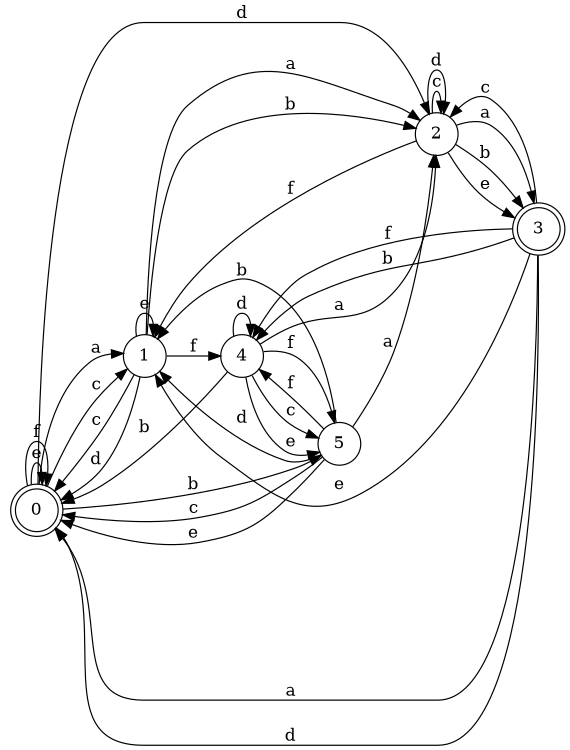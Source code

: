 digraph n5_9 {
__start0 [label="" shape="none"];

rankdir=LR;
size="8,5";

s0 [style="rounded,filled", color="black", fillcolor="white" shape="doublecircle", label="0"];
s1 [style="filled", color="black", fillcolor="white" shape="circle", label="1"];
s2 [style="filled", color="black", fillcolor="white" shape="circle", label="2"];
s3 [style="rounded,filled", color="black", fillcolor="white" shape="doublecircle", label="3"];
s4 [style="filled", color="black", fillcolor="white" shape="circle", label="4"];
s5 [style="filled", color="black", fillcolor="white" shape="circle", label="5"];
s0 -> s1 [label="a"];
s0 -> s5 [label="b"];
s0 -> s1 [label="c"];
s0 -> s2 [label="d"];
s0 -> s0 [label="e"];
s0 -> s0 [label="f"];
s1 -> s2 [label="a"];
s1 -> s2 [label="b"];
s1 -> s0 [label="c"];
s1 -> s0 [label="d"];
s1 -> s1 [label="e"];
s1 -> s4 [label="f"];
s2 -> s3 [label="a"];
s2 -> s3 [label="b"];
s2 -> s2 [label="c"];
s2 -> s2 [label="d"];
s2 -> s3 [label="e"];
s2 -> s1 [label="f"];
s3 -> s0 [label="a"];
s3 -> s4 [label="b"];
s3 -> s2 [label="c"];
s3 -> s0 [label="d"];
s3 -> s1 [label="e"];
s3 -> s4 [label="f"];
s4 -> s2 [label="a"];
s4 -> s0 [label="b"];
s4 -> s5 [label="c"];
s4 -> s4 [label="d"];
s4 -> s5 [label="e"];
s4 -> s5 [label="f"];
s5 -> s2 [label="a"];
s5 -> s1 [label="b"];
s5 -> s0 [label="c"];
s5 -> s1 [label="d"];
s5 -> s0 [label="e"];
s5 -> s4 [label="f"];

}